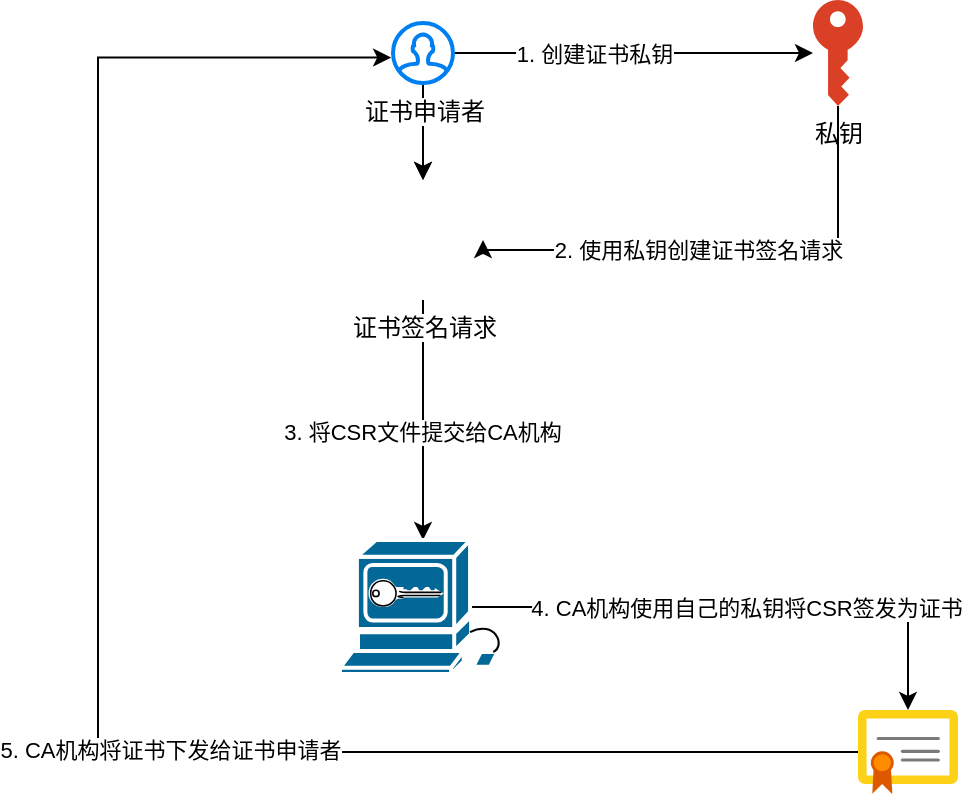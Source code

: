 <mxfile version="20.5.1" type="github">
  <diagram id="P3Zgkzh8Dkk7_CBR3MSJ" name="第 1 页">
    <mxGraphModel dx="823" dy="463" grid="1" gridSize="10" guides="1" tooltips="1" connect="1" arrows="1" fold="1" page="1" pageScale="1" pageWidth="827" pageHeight="1169" math="0" shadow="0">
      <root>
        <mxCell id="0" />
        <mxCell id="1" parent="0" />
        <mxCell id="1TYJ-bC42JLr17HQNcbC-3" style="edgeStyle=orthogonalEdgeStyle;rounded=0;orthogonalLoop=1;jettySize=auto;html=1;" edge="1" parent="1" source="1TYJ-bC42JLr17HQNcbC-1" target="1TYJ-bC42JLr17HQNcbC-2">
          <mxGeometry relative="1" as="geometry" />
        </mxCell>
        <mxCell id="1TYJ-bC42JLr17HQNcbC-4" value="1. 创建证书私钥" style="edgeLabel;html=1;align=center;verticalAlign=middle;resizable=0;points=[];" vertex="1" connectable="0" parent="1TYJ-bC42JLr17HQNcbC-3">
          <mxGeometry x="-0.396" relative="1" as="geometry">
            <mxPoint x="16" as="offset" />
          </mxGeometry>
        </mxCell>
        <mxCell id="1TYJ-bC42JLr17HQNcbC-19" value="" style="edgeStyle=orthogonalEdgeStyle;rounded=0;orthogonalLoop=1;jettySize=auto;html=1;" edge="1" parent="1" source="1TYJ-bC42JLr17HQNcbC-1" target="1TYJ-bC42JLr17HQNcbC-8">
          <mxGeometry relative="1" as="geometry" />
        </mxCell>
        <mxCell id="1TYJ-bC42JLr17HQNcbC-20" value="" style="edgeStyle=orthogonalEdgeStyle;rounded=0;orthogonalLoop=1;jettySize=auto;html=1;" edge="1" parent="1" source="1TYJ-bC42JLr17HQNcbC-1" target="1TYJ-bC42JLr17HQNcbC-8">
          <mxGeometry relative="1" as="geometry" />
        </mxCell>
        <mxCell id="1TYJ-bC42JLr17HQNcbC-1" value="证书申请者" style="html=1;verticalLabelPosition=bottom;align=center;labelBackgroundColor=#ffffff;verticalAlign=top;strokeWidth=2;strokeColor=#0080F0;shadow=0;dashed=0;shape=mxgraph.ios7.icons.user;" vertex="1" parent="1">
          <mxGeometry x="487.5" y="241.5" width="30" height="30" as="geometry" />
        </mxCell>
        <mxCell id="1TYJ-bC42JLr17HQNcbC-9" style="edgeStyle=orthogonalEdgeStyle;rounded=0;orthogonalLoop=1;jettySize=auto;html=1;entryX=1;entryY=0.5;entryDx=0;entryDy=0;" edge="1" parent="1" source="1TYJ-bC42JLr17HQNcbC-2" target="1TYJ-bC42JLr17HQNcbC-8">
          <mxGeometry relative="1" as="geometry">
            <Array as="points">
              <mxPoint x="710.5" y="355" />
            </Array>
          </mxGeometry>
        </mxCell>
        <mxCell id="1TYJ-bC42JLr17HQNcbC-10" value="2. 使用私钥创建证书签名请求" style="edgeLabel;html=1;align=center;verticalAlign=middle;resizable=0;points=[];" vertex="1" connectable="0" parent="1TYJ-bC42JLr17HQNcbC-9">
          <mxGeometry x="0.52" y="-2" relative="1" as="geometry">
            <mxPoint x="51" y="2" as="offset" />
          </mxGeometry>
        </mxCell>
        <mxCell id="1TYJ-bC42JLr17HQNcbC-2" value="私钥" style="sketch=0;pointerEvents=1;shadow=0;dashed=0;html=1;strokeColor=none;labelPosition=center;verticalLabelPosition=bottom;verticalAlign=top;outlineConnect=0;align=center;shape=mxgraph.office.security.key_permissions;fillColor=#DA4026;" vertex="1" parent="1">
          <mxGeometry x="697.5" y="230" width="25" height="53" as="geometry" />
        </mxCell>
        <mxCell id="1TYJ-bC42JLr17HQNcbC-12" style="edgeStyle=orthogonalEdgeStyle;rounded=0;orthogonalLoop=1;jettySize=auto;html=1;exitX=0.5;exitY=1;exitDx=0;exitDy=0;" edge="1" parent="1" source="1TYJ-bC42JLr17HQNcbC-8" target="1TYJ-bC42JLr17HQNcbC-11">
          <mxGeometry relative="1" as="geometry" />
        </mxCell>
        <mxCell id="1TYJ-bC42JLr17HQNcbC-13" value="3. 将CSR文件提交给CA机构" style="edgeLabel;html=1;align=center;verticalAlign=middle;resizable=0;points=[];" vertex="1" connectable="0" parent="1TYJ-bC42JLr17HQNcbC-12">
          <mxGeometry x="0.089" y="-1" relative="1" as="geometry">
            <mxPoint as="offset" />
          </mxGeometry>
        </mxCell>
        <mxCell id="1TYJ-bC42JLr17HQNcbC-8" value="证书签名请求" style="shape=image;html=1;verticalAlign=top;verticalLabelPosition=bottom;labelBackgroundColor=#ffffff;imageAspect=0;aspect=fixed;image=https://cdn3.iconfinder.com/data/icons/dompicon-glyph-file-format-2/256/file-csr-format-type-128.png" vertex="1" parent="1">
          <mxGeometry x="472.5" y="320" width="60" height="60" as="geometry" />
        </mxCell>
        <mxCell id="1TYJ-bC42JLr17HQNcbC-15" style="edgeStyle=orthogonalEdgeStyle;rounded=0;orthogonalLoop=1;jettySize=auto;html=1;exitX=0.785;exitY=0.5;exitDx=0;exitDy=0;exitPerimeter=0;" edge="1" parent="1" source="1TYJ-bC42JLr17HQNcbC-11" target="1TYJ-bC42JLr17HQNcbC-14">
          <mxGeometry relative="1" as="geometry" />
        </mxCell>
        <mxCell id="1TYJ-bC42JLr17HQNcbC-16" value="4. CA机构使用自己的私钥将CSR签发为证书" style="edgeLabel;html=1;align=center;verticalAlign=middle;resizable=0;points=[];" vertex="1" connectable="0" parent="1TYJ-bC42JLr17HQNcbC-15">
          <mxGeometry x="-0.3" y="-1" relative="1" as="geometry">
            <mxPoint x="43" y="-1" as="offset" />
          </mxGeometry>
        </mxCell>
        <mxCell id="1TYJ-bC42JLr17HQNcbC-11" value="" style="shape=mxgraph.cisco.misc.cisco_ca;html=1;pointerEvents=1;dashed=0;fillColor=#036897;strokeColor=#ffffff;strokeWidth=2;verticalLabelPosition=bottom;verticalAlign=top;align=center;outlineConnect=0;" vertex="1" parent="1">
          <mxGeometry x="461" y="500" width="83" height="67" as="geometry" />
        </mxCell>
        <mxCell id="1TYJ-bC42JLr17HQNcbC-17" style="edgeStyle=orthogonalEdgeStyle;rounded=0;orthogonalLoop=1;jettySize=auto;html=1;entryX=-0.031;entryY=0.575;entryDx=0;entryDy=0;entryPerimeter=0;" edge="1" parent="1" source="1TYJ-bC42JLr17HQNcbC-14" target="1TYJ-bC42JLr17HQNcbC-1">
          <mxGeometry relative="1" as="geometry">
            <Array as="points">
              <mxPoint x="340" y="606" />
              <mxPoint x="340" y="259" />
            </Array>
          </mxGeometry>
        </mxCell>
        <mxCell id="1TYJ-bC42JLr17HQNcbC-18" value="5. CA机构将证书下发给证书申请者" style="edgeLabel;html=1;align=center;verticalAlign=middle;resizable=0;points=[];" vertex="1" connectable="0" parent="1TYJ-bC42JLr17HQNcbC-17">
          <mxGeometry x="-0.213" y="-1" relative="1" as="geometry">
            <mxPoint as="offset" />
          </mxGeometry>
        </mxCell>
        <mxCell id="1TYJ-bC42JLr17HQNcbC-14" value="" style="sketch=0;aspect=fixed;html=1;points=[];align=center;image;fontSize=12;image=img/lib/mscae/Certificate.svg;" vertex="1" parent="1">
          <mxGeometry x="720" y="585" width="50" height="42" as="geometry" />
        </mxCell>
      </root>
    </mxGraphModel>
  </diagram>
</mxfile>

